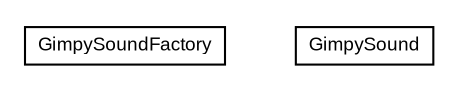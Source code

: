 #!/usr/local/bin/dot
#
# Class diagram 
# Generated by UmlGraph version 4.6 (http://www.spinellis.gr/sw/umlgraph)
#

digraph G {
	edge [fontname="arial",fontsize=10,labelfontname="arial",labelfontsize=10];
	node [fontname="arial",fontsize=10,shape=plaintext];
	// com.octo.captcha.sound.gimpy.GimpySoundFactory
	c4690 [label=<<table border="0" cellborder="1" cellspacing="0" cellpadding="2" port="p" href="./GimpySoundFactory.html">
		<tr><td><table border="0" cellspacing="0" cellpadding="1">
			<tr><td> GimpySoundFactory </td></tr>
		</table></td></tr>
		</table>>, fontname="arial", fontcolor="black", fontsize=9.0];
	// com.octo.captcha.sound.gimpy.GimpySound
	c4691 [label=<<table border="0" cellborder="1" cellspacing="0" cellpadding="2" port="p" href="./GimpySound.html">
		<tr><td><table border="0" cellspacing="0" cellpadding="1">
			<tr><td> GimpySound </td></tr>
		</table></td></tr>
		</table>>, fontname="arial", fontcolor="black", fontsize=9.0];
}

